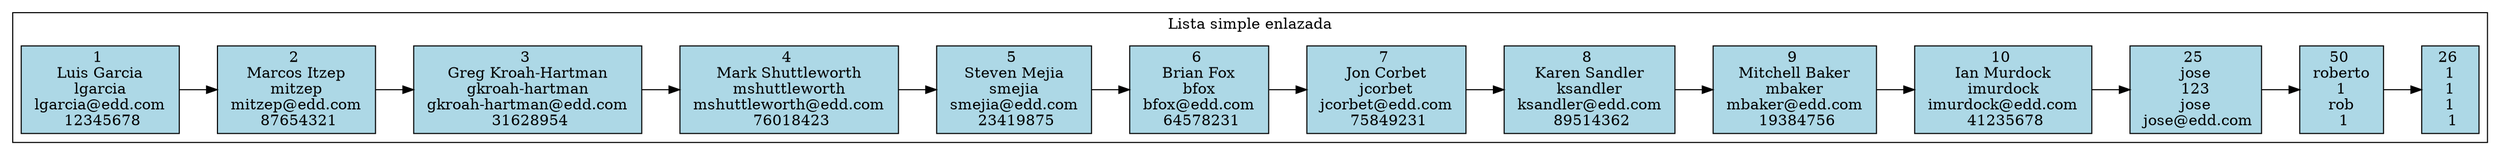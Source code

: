 digraph ListaEnlazada {
  rankdir=LR;
  nodesep=0.5;

  subgraph cluster_0 {
    label="Lista simple enlazada";
    fontsize=14;
    color=black;
    style=filled;
    fillcolor=white;
    node [shape=record, style=filled, fillcolor=lightblue];

    nodo0 [label="{1 \n Luis Garcia \n lgarcia \n lgarcia@edd.com \n 12345678}"];
    nodo0 -> nodo1;
    nodo1 [label="{2 \n Marcos Itzep \n mitzep \n mitzep@edd.com \n 87654321}"];
    nodo1 -> nodo2;
    nodo2 [label="{3 \n Greg Kroah-Hartman \n gkroah-hartman \n gkroah-hartman@edd.com \n 31628954}"];
    nodo2 -> nodo3;
    nodo3 [label="{4 \n Mark Shuttleworth \n mshuttleworth \n mshuttleworth@edd.com \n 76018423}"];
    nodo3 -> nodo4;
    nodo4 [label="{5 \n Steven Mejia \n smejia \n smejia@edd.com \n 23419875}"];
    nodo4 -> nodo5;
    nodo5 [label="{6 \n Brian Fox \n bfox \n bfox@edd.com \n 64578231}"];
    nodo5 -> nodo6;
    nodo6 [label="{7 \n Jon Corbet \n jcorbet \n jcorbet@edd.com \n 75849231}"];
    nodo6 -> nodo7;
    nodo7 [label="{8 \n Karen Sandler \n ksandler \n ksandler@edd.com \n 89514362}"];
    nodo7 -> nodo8;
    nodo8 [label="{9 \n Mitchell Baker \n mbaker \n mbaker@edd.com \n 19384756}"];
    nodo8 -> nodo9;
    nodo9 [label="{10 \n Ian Murdock \n imurdock \n imurdock@edd.com \n 41235678}"];
    nodo9 -> nodo10;
    nodo10 [label="{25 \n jose \n 123 \n jose \n jose@edd.com}"];
    nodo10 -> nodo11;
    nodo11 [label="{50 \n roberto \n 1 \n rob \n 1}"];
    nodo11 -> nodo12;
    nodo12 [label="{26 \n 1 \n 1 \n 1 \n 1}"];
  }
}

